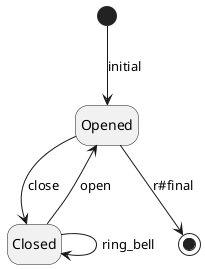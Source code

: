 @startuml
hide empty description
[*] --> Opened : initial
Closed --> Closed : ring_bell
Closed --> Opened : open
Opened --> Closed : close
Opened --> [*] : r#final
@end
